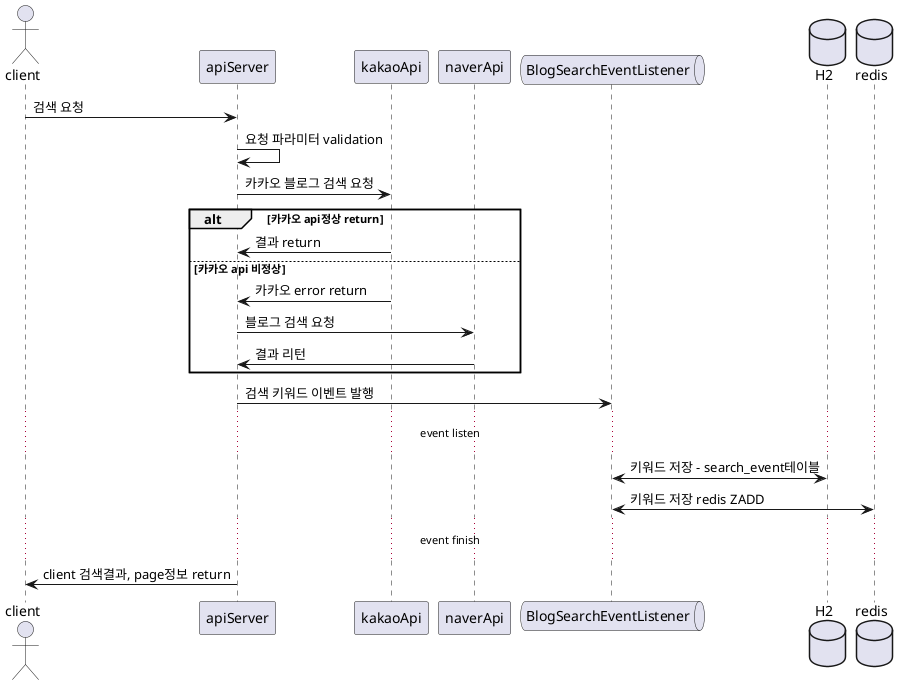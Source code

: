@startuml

actor client
participant apiServer
participant kakaoApi
participant naverApi
queue BlogSearchEventListener
database H2
database redis

client -> apiServer: 검색 요청

apiServer -> apiServer : 요청 파라미터 validation

apiServer -> kakaoApi : 카카오 블로그 검색 요청

alt 카카오 api정상 return
    kakaoApi -> apiServer: 결과 return

else 카카오 api 비정상
    kakaoApi -> apiServer : 카카오 error return
    apiServer -> naverApi: 블로그 검색 요청
    naverApi -> apiServer: 결과 리턴
end

apiServer -> BlogSearchEventListener: 검색 키워드 이벤트 발행

... event listen ...
BlogSearchEventListener <-> H2 : 키워드 저장 - search_event테이블
BlogSearchEventListener <-> redis : 키워드 저장 redis ZADD
... event finish ...

apiServer -> client : client 검색결과, page정보 return
@enduml